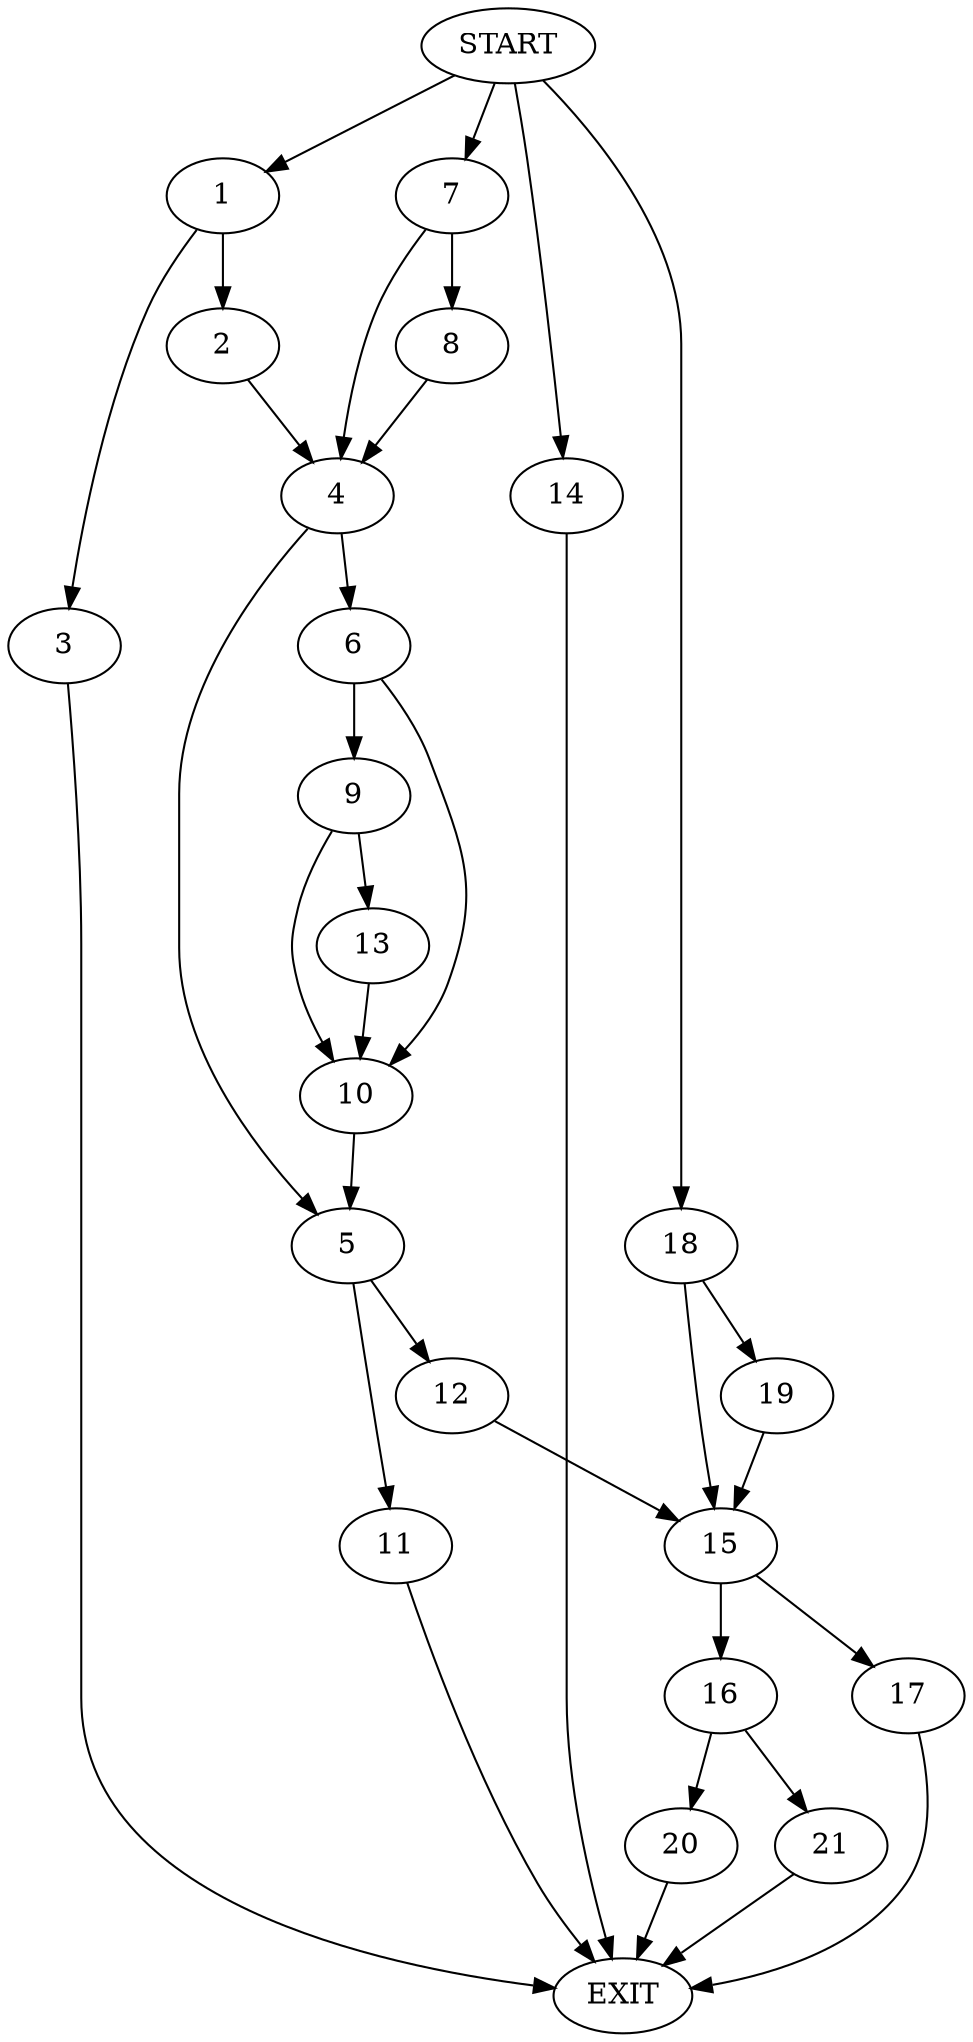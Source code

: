 digraph {
0 [label="START"]
22 [label="EXIT"]
0 -> 1
1 -> 2
1 -> 3
2 -> 4
3 -> 22
4 -> 5
4 -> 6
0 -> 7
7 -> 4
7 -> 8
8 -> 4
6 -> 9
6 -> 10
5 -> 11
5 -> 12
10 -> 5
9 -> 10
9 -> 13
13 -> 10
0 -> 14
14 -> 22
12 -> 15
11 -> 22
15 -> 16
15 -> 17
0 -> 18
18 -> 15
18 -> 19
19 -> 15
17 -> 22
16 -> 20
16 -> 21
20 -> 22
21 -> 22
}

